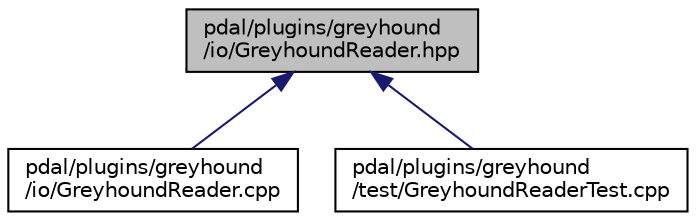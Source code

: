 digraph "pdal/plugins/greyhound/io/GreyhoundReader.hpp"
{
  edge [fontname="Helvetica",fontsize="10",labelfontname="Helvetica",labelfontsize="10"];
  node [fontname="Helvetica",fontsize="10",shape=record];
  Node1 [label="pdal/plugins/greyhound\l/io/GreyhoundReader.hpp",height=0.2,width=0.4,color="black", fillcolor="grey75", style="filled", fontcolor="black"];
  Node1 -> Node2 [dir="back",color="midnightblue",fontsize="10",style="solid",fontname="Helvetica"];
  Node2 [label="pdal/plugins/greyhound\l/io/GreyhoundReader.cpp",height=0.2,width=0.4,color="black", fillcolor="white", style="filled",URL="$GreyhoundReader_8cpp.html"];
  Node1 -> Node3 [dir="back",color="midnightblue",fontsize="10",style="solid",fontname="Helvetica"];
  Node3 [label="pdal/plugins/greyhound\l/test/GreyhoundReaderTest.cpp",height=0.2,width=0.4,color="black", fillcolor="white", style="filled",URL="$GreyhoundReaderTest_8cpp.html"];
}
